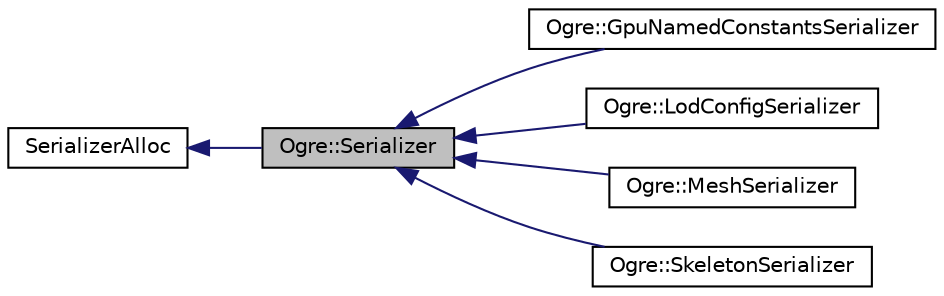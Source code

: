 digraph "Ogre::Serializer"
{
  bgcolor="transparent";
  edge [fontname="Helvetica",fontsize="10",labelfontname="Helvetica",labelfontsize="10"];
  node [fontname="Helvetica",fontsize="10",shape=record];
  rankdir="LR";
  Node0 [label="Ogre::Serializer",height=0.2,width=0.4,color="black", fillcolor="grey75", style="filled", fontcolor="black"];
  Node1 -> Node0 [dir="back",color="midnightblue",fontsize="10",style="solid",fontname="Helvetica"];
  Node1 [label="SerializerAlloc",height=0.2,width=0.4,color="black",URL="$class_ogre_1_1_allocated_object.html"];
  Node0 -> Node2 [dir="back",color="midnightblue",fontsize="10",style="solid",fontname="Helvetica"];
  Node2 [label="Ogre::GpuNamedConstantsSerializer",height=0.2,width=0.4,color="black",URL="$class_ogre_1_1_gpu_named_constants_serializer.html",tooltip="Simple class for loading / saving GpuNamedConstants. "];
  Node0 -> Node3 [dir="back",color="midnightblue",fontsize="10",style="solid",fontname="Helvetica"];
  Node3 [label="Ogre::LodConfigSerializer",height=0.2,width=0.4,color="black",URL="$class_ogre_1_1_lod_config_serializer.html"];
  Node0 -> Node4 [dir="back",color="midnightblue",fontsize="10",style="solid",fontname="Helvetica"];
  Node4 [label="Ogre::MeshSerializer",height=0.2,width=0.4,color="black",URL="$class_ogre_1_1_mesh_serializer.html",tooltip="Class for serialising mesh data to/from an OGRE .mesh file. "];
  Node0 -> Node5 [dir="back",color="midnightblue",fontsize="10",style="solid",fontname="Helvetica"];
  Node5 [label="Ogre::SkeletonSerializer",height=0.2,width=0.4,color="black",URL="$class_ogre_1_1_skeleton_serializer.html",tooltip="Class for serialising skeleton data to/from an OGRE .skeleton file. "];
}
